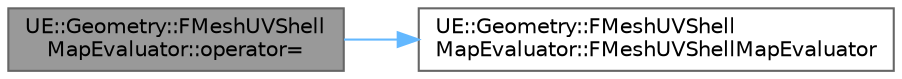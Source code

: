 digraph "UE::Geometry::FMeshUVShellMapEvaluator::operator="
{
 // INTERACTIVE_SVG=YES
 // LATEX_PDF_SIZE
  bgcolor="transparent";
  edge [fontname=Helvetica,fontsize=10,labelfontname=Helvetica,labelfontsize=10];
  node [fontname=Helvetica,fontsize=10,shape=box,height=0.2,width=0.4];
  rankdir="LR";
  Node1 [id="Node000001",label="UE::Geometry::FMeshUVShell\lMapEvaluator::operator=",height=0.2,width=0.4,color="gray40", fillcolor="grey60", style="filled", fontcolor="black",tooltip=" "];
  Node1 -> Node2 [id="edge1_Node000001_Node000002",color="steelblue1",style="solid",tooltip=" "];
  Node2 [id="Node000002",label="UE::Geometry::FMeshUVShell\lMapEvaluator::FMeshUVShellMapEvaluator",height=0.2,width=0.4,color="grey40", fillcolor="white", style="filled",URL="$df/d87/classUE_1_1Geometry_1_1FMeshUVShellMapEvaluator.html#a9ebda9e23527565be52049336e74713b",tooltip=" "];
}

